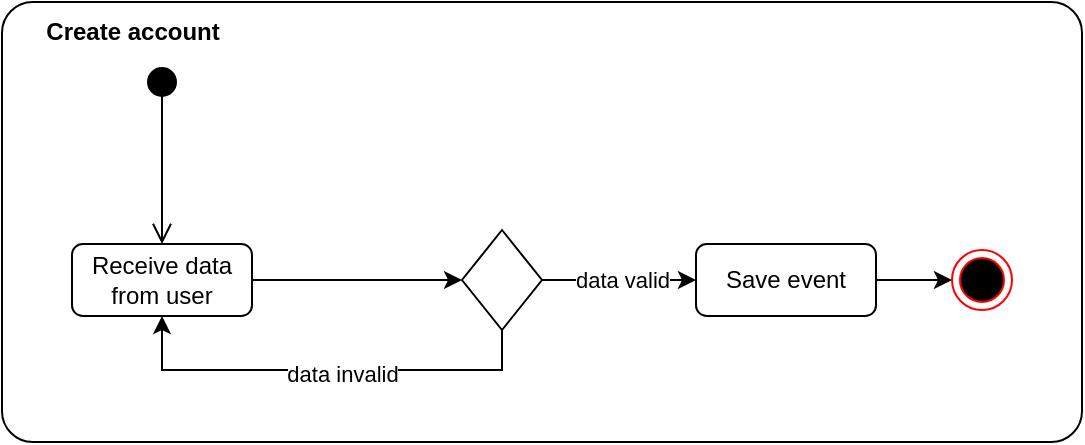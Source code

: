 <mxfile version="22.0.8" type="device">
  <diagram name="Page-1" id="XEkPOjl-qdYywtE6vLCS">
    <mxGraphModel dx="1920" dy="1114" grid="1" gridSize="10" guides="1" tooltips="1" connect="1" arrows="1" fold="1" page="1" pageScale="1" pageWidth="1169" pageHeight="827" background="#ffffff" math="0" shadow="0">
      <root>
        <mxCell id="0" />
        <mxCell id="1" parent="0" />
        <mxCell id="OtMJaFd4Xo8tQMw885LT-32" value="" style="rounded=1;whiteSpace=wrap;html=1;arcSize=7;" vertex="1" parent="1">
          <mxGeometry x="-120" y="160" width="540" height="220" as="geometry" />
        </mxCell>
        <mxCell id="OtMJaFd4Xo8tQMw885LT-1" value="" style="html=1;verticalAlign=bottom;startArrow=circle;startFill=1;endArrow=open;startSize=6;endSize=8;curved=0;rounded=0;entryX=0.5;entryY=0;entryDx=0;entryDy=0;" edge="1" parent="1" target="OtMJaFd4Xo8tQMw885LT-13">
          <mxGeometry width="80" relative="1" as="geometry">
            <mxPoint x="-40" y="192" as="sourcePoint" />
            <mxPoint x="-40" y="282" as="targetPoint" />
          </mxGeometry>
        </mxCell>
        <mxCell id="OtMJaFd4Xo8tQMw885LT-11" style="edgeStyle=orthogonalEdgeStyle;rounded=0;orthogonalLoop=1;jettySize=auto;html=1;entryX=0;entryY=0.5;entryDx=0;entryDy=0;" edge="1" parent="1" source="OtMJaFd4Xo8tQMw885LT-9" target="OtMJaFd4Xo8tQMw885LT-10">
          <mxGeometry relative="1" as="geometry" />
        </mxCell>
        <mxCell id="OtMJaFd4Xo8tQMw885LT-9" value="Save event" style="rounded=1;whiteSpace=wrap;html=1;" vertex="1" parent="1">
          <mxGeometry x="227" y="281" width="90" height="36" as="geometry" />
        </mxCell>
        <mxCell id="OtMJaFd4Xo8tQMw885LT-10" value="" style="ellipse;html=1;shape=endState;fillColor=#000000;strokeColor=#ff0000;" vertex="1" parent="1">
          <mxGeometry x="355" y="284" width="30" height="30" as="geometry" />
        </mxCell>
        <mxCell id="OtMJaFd4Xo8tQMw885LT-36" style="edgeStyle=orthogonalEdgeStyle;rounded=0;orthogonalLoop=1;jettySize=auto;html=1;entryX=0;entryY=0.5;entryDx=0;entryDy=0;" edge="1" parent="1" source="OtMJaFd4Xo8tQMw885LT-13" target="OtMJaFd4Xo8tQMw885LT-15">
          <mxGeometry relative="1" as="geometry" />
        </mxCell>
        <mxCell id="OtMJaFd4Xo8tQMw885LT-13" value="Receive data from user" style="rounded=1;whiteSpace=wrap;html=1;" vertex="1" parent="1">
          <mxGeometry x="-85" y="281" width="90" height="36" as="geometry" />
        </mxCell>
        <mxCell id="OtMJaFd4Xo8tQMw885LT-20" style="edgeStyle=orthogonalEdgeStyle;rounded=0;orthogonalLoop=1;jettySize=auto;html=1;entryX=0;entryY=0.5;entryDx=0;entryDy=0;" edge="1" parent="1" source="OtMJaFd4Xo8tQMw885LT-15" target="OtMJaFd4Xo8tQMw885LT-9">
          <mxGeometry relative="1" as="geometry">
            <mxPoint x="323" y="390" as="targetPoint" />
          </mxGeometry>
        </mxCell>
        <mxCell id="OtMJaFd4Xo8tQMw885LT-21" value="data valid" style="edgeLabel;html=1;align=center;verticalAlign=middle;resizable=0;points=[];" vertex="1" connectable="0" parent="OtMJaFd4Xo8tQMw885LT-20">
          <mxGeometry x="-0.151" relative="1" as="geometry">
            <mxPoint x="7" as="offset" />
          </mxGeometry>
        </mxCell>
        <mxCell id="OtMJaFd4Xo8tQMw885LT-37" style="edgeStyle=orthogonalEdgeStyle;rounded=0;orthogonalLoop=1;jettySize=auto;html=1;entryX=0.5;entryY=1;entryDx=0;entryDy=0;" edge="1" parent="1" source="OtMJaFd4Xo8tQMw885LT-15" target="OtMJaFd4Xo8tQMw885LT-13">
          <mxGeometry relative="1" as="geometry">
            <Array as="points">
              <mxPoint x="130" y="344" />
              <mxPoint x="-40" y="344" />
            </Array>
          </mxGeometry>
        </mxCell>
        <mxCell id="OtMJaFd4Xo8tQMw885LT-38" value="data invalid" style="edgeLabel;html=1;align=center;verticalAlign=middle;resizable=0;points=[];" vertex="1" connectable="0" parent="OtMJaFd4Xo8tQMw885LT-37">
          <mxGeometry x="0.513" y="1" relative="1" as="geometry">
            <mxPoint x="64" y="1" as="offset" />
          </mxGeometry>
        </mxCell>
        <mxCell id="OtMJaFd4Xo8tQMw885LT-15" value="" style="rhombus;whiteSpace=wrap;html=1;" vertex="1" parent="1">
          <mxGeometry x="110" y="274" width="40" height="50" as="geometry" />
        </mxCell>
        <mxCell id="OtMJaFd4Xo8tQMw885LT-33" value="&lt;b&gt;Create account&lt;/b&gt;" style="text;html=1;align=center;verticalAlign=middle;resizable=0;points=[];autosize=1;strokeColor=none;fillColor=none;" vertex="1" parent="1">
          <mxGeometry x="-110" y="160" width="110" height="30" as="geometry" />
        </mxCell>
      </root>
    </mxGraphModel>
  </diagram>
</mxfile>
